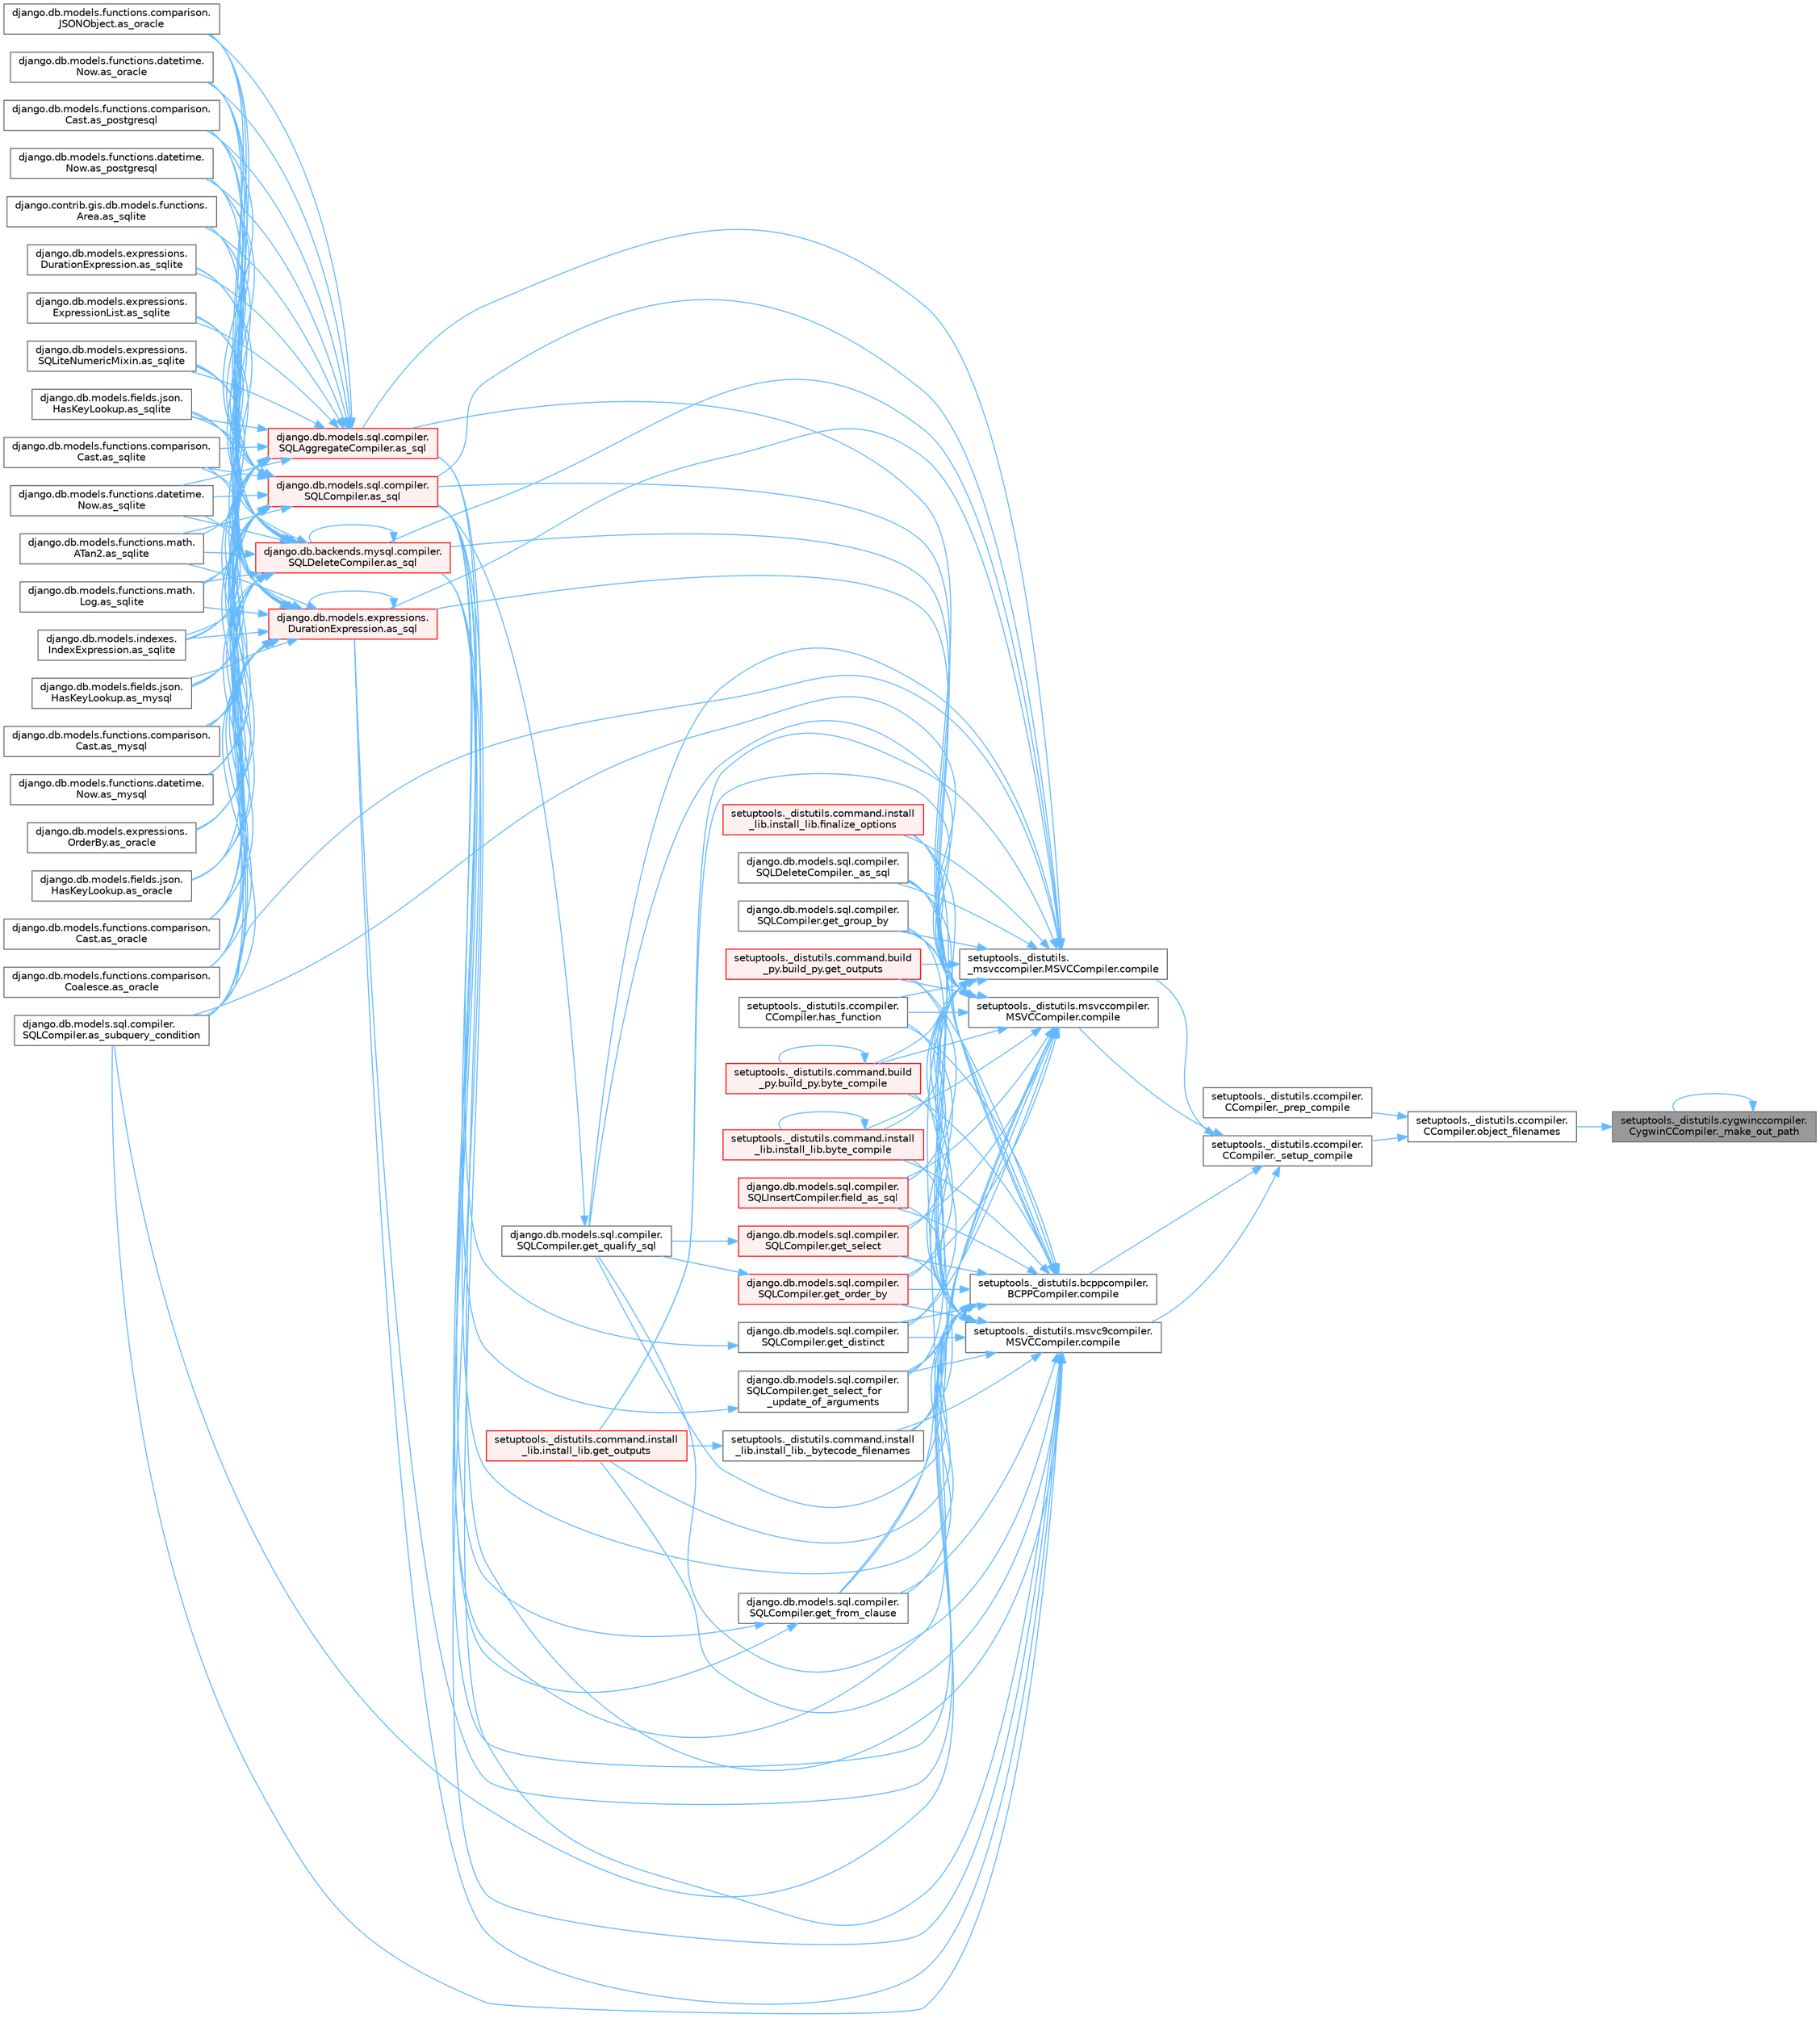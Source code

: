 digraph "setuptools._distutils.cygwinccompiler.CygwinCCompiler._make_out_path"
{
 // LATEX_PDF_SIZE
  bgcolor="transparent";
  edge [fontname=Helvetica,fontsize=10,labelfontname=Helvetica,labelfontsize=10];
  node [fontname=Helvetica,fontsize=10,shape=box,height=0.2,width=0.4];
  rankdir="RL";
  Node1 [id="Node000001",label="setuptools._distutils.cygwinccompiler.\lCygwinCCompiler._make_out_path",height=0.2,width=0.4,color="gray40", fillcolor="grey60", style="filled", fontcolor="black",tooltip=" "];
  Node1 -> Node1 [id="edge1_Node000001_Node000001",dir="back",color="steelblue1",style="solid",tooltip=" "];
  Node1 -> Node2 [id="edge2_Node000001_Node000002",dir="back",color="steelblue1",style="solid",tooltip=" "];
  Node2 [id="Node000002",label="setuptools._distutils.ccompiler.\lCCompiler.object_filenames",height=0.2,width=0.4,color="grey40", fillcolor="white", style="filled",URL="$classsetuptools_1_1__distutils_1_1ccompiler_1_1_c_compiler.html#ab827c9ddfe9c9f62a450b86dd8aaa1b1",tooltip=" "];
  Node2 -> Node3 [id="edge3_Node000002_Node000003",dir="back",color="steelblue1",style="solid",tooltip=" "];
  Node3 [id="Node000003",label="setuptools._distutils.ccompiler.\lCCompiler._prep_compile",height=0.2,width=0.4,color="grey40", fillcolor="white", style="filled",URL="$classsetuptools_1_1__distutils_1_1ccompiler_1_1_c_compiler.html#a2938308458cf6852ad6e15ea815df8cd",tooltip=" "];
  Node2 -> Node4 [id="edge4_Node000002_Node000004",dir="back",color="steelblue1",style="solid",tooltip=" "];
  Node4 [id="Node000004",label="setuptools._distutils.ccompiler.\lCCompiler._setup_compile",height=0.2,width=0.4,color="grey40", fillcolor="white", style="filled",URL="$classsetuptools_1_1__distutils_1_1ccompiler_1_1_c_compiler.html#ac4b66c43e3d07440afc7e38b4d1fdf2e",tooltip=" "];
  Node4 -> Node5 [id="edge5_Node000004_Node000005",dir="back",color="steelblue1",style="solid",tooltip=" "];
  Node5 [id="Node000005",label="setuptools._distutils.\l_msvccompiler.MSVCCompiler.compile",height=0.2,width=0.4,color="grey40", fillcolor="white", style="filled",URL="$classsetuptools_1_1__distutils_1_1__msvccompiler_1_1_m_s_v_c_compiler.html#a120b859ab4fa415afafa55d41da93d6d",tooltip=" "];
  Node5 -> Node6 [id="edge6_Node000005_Node000006",dir="back",color="steelblue1",style="solid",tooltip=" "];
  Node6 [id="Node000006",label="django.db.models.sql.compiler.\lSQLDeleteCompiler._as_sql",height=0.2,width=0.4,color="grey40", fillcolor="white", style="filled",URL="$classdjango_1_1db_1_1models_1_1sql_1_1compiler_1_1_s_q_l_delete_compiler.html#a692a3a95ea9ae64c0582b1908466cfe7",tooltip=" "];
  Node5 -> Node7 [id="edge7_Node000005_Node000007",dir="back",color="steelblue1",style="solid",tooltip=" "];
  Node7 [id="Node000007",label="setuptools._distutils.command.install\l_lib.install_lib._bytecode_filenames",height=0.2,width=0.4,color="grey40", fillcolor="white", style="filled",URL="$classsetuptools_1_1__distutils_1_1command_1_1install__lib_1_1install__lib.html#a7a553f1ab741bfa02d332fede5374a9d",tooltip=" "];
  Node7 -> Node8 [id="edge8_Node000007_Node000008",dir="back",color="steelblue1",style="solid",tooltip=" "];
  Node8 [id="Node000008",label="setuptools._distutils.command.install\l_lib.install_lib.get_outputs",height=0.2,width=0.4,color="red", fillcolor="#FFF0F0", style="filled",URL="$classsetuptools_1_1__distutils_1_1command_1_1install__lib_1_1install__lib.html#a6be86618e6b7aac41d44b4c305468e33",tooltip=" "];
  Node5 -> Node15 [id="edge9_Node000005_Node000015",dir="back",color="steelblue1",style="solid",tooltip=" "];
  Node15 [id="Node000015",label="django.db.backends.mysql.compiler.\lSQLDeleteCompiler.as_sql",height=0.2,width=0.4,color="red", fillcolor="#FFF0F0", style="filled",URL="$classdjango_1_1db_1_1backends_1_1mysql_1_1compiler_1_1_s_q_l_delete_compiler.html#a71d0cb490cf857ffa3af19927999a391",tooltip=" "];
  Node15 -> Node16 [id="edge10_Node000015_Node000016",dir="back",color="steelblue1",style="solid",tooltip=" "];
  Node16 [id="Node000016",label="django.db.models.fields.json.\lHasKeyLookup.as_mysql",height=0.2,width=0.4,color="grey40", fillcolor="white", style="filled",URL="$classdjango_1_1db_1_1models_1_1fields_1_1json_1_1_has_key_lookup.html#a10f67427287f2c0ea32513ca6f481e96",tooltip=" "];
  Node15 -> Node17 [id="edge11_Node000015_Node000017",dir="back",color="steelblue1",style="solid",tooltip=" "];
  Node17 [id="Node000017",label="django.db.models.functions.comparison.\lCast.as_mysql",height=0.2,width=0.4,color="grey40", fillcolor="white", style="filled",URL="$classdjango_1_1db_1_1models_1_1functions_1_1comparison_1_1_cast.html#a447737891e955909c6a381529a67a84e",tooltip=" "];
  Node15 -> Node18 [id="edge12_Node000015_Node000018",dir="back",color="steelblue1",style="solid",tooltip=" "];
  Node18 [id="Node000018",label="django.db.models.functions.datetime.\lNow.as_mysql",height=0.2,width=0.4,color="grey40", fillcolor="white", style="filled",URL="$classdjango_1_1db_1_1models_1_1functions_1_1datetime_1_1_now.html#a070a9334fb198086c0c4e96e9725d92b",tooltip=" "];
  Node15 -> Node19 [id="edge13_Node000015_Node000019",dir="back",color="steelblue1",style="solid",tooltip=" "];
  Node19 [id="Node000019",label="django.db.models.expressions.\lOrderBy.as_oracle",height=0.2,width=0.4,color="grey40", fillcolor="white", style="filled",URL="$classdjango_1_1db_1_1models_1_1expressions_1_1_order_by.html#af9b6ede9b0df85d6bcf54f983b3a8f6a",tooltip=" "];
  Node15 -> Node20 [id="edge14_Node000015_Node000020",dir="back",color="steelblue1",style="solid",tooltip=" "];
  Node20 [id="Node000020",label="django.db.models.fields.json.\lHasKeyLookup.as_oracle",height=0.2,width=0.4,color="grey40", fillcolor="white", style="filled",URL="$classdjango_1_1db_1_1models_1_1fields_1_1json_1_1_has_key_lookup.html#afbb88aa4fb23b3ec3acdc695c2f52398",tooltip=" "];
  Node15 -> Node21 [id="edge15_Node000015_Node000021",dir="back",color="steelblue1",style="solid",tooltip=" "];
  Node21 [id="Node000021",label="django.db.models.functions.comparison.\lCast.as_oracle",height=0.2,width=0.4,color="grey40", fillcolor="white", style="filled",URL="$classdjango_1_1db_1_1models_1_1functions_1_1comparison_1_1_cast.html#ad466cd7ca85dc257d9e2718f41a263ec",tooltip=" "];
  Node15 -> Node22 [id="edge16_Node000015_Node000022",dir="back",color="steelblue1",style="solid",tooltip=" "];
  Node22 [id="Node000022",label="django.db.models.functions.comparison.\lCoalesce.as_oracle",height=0.2,width=0.4,color="grey40", fillcolor="white", style="filled",URL="$classdjango_1_1db_1_1models_1_1functions_1_1comparison_1_1_coalesce.html#a1bbeea180ef3ef4d8ba5d51d33d6ef85",tooltip=" "];
  Node15 -> Node23 [id="edge17_Node000015_Node000023",dir="back",color="steelblue1",style="solid",tooltip=" "];
  Node23 [id="Node000023",label="django.db.models.functions.comparison.\lJSONObject.as_oracle",height=0.2,width=0.4,color="grey40", fillcolor="white", style="filled",URL="$classdjango_1_1db_1_1models_1_1functions_1_1comparison_1_1_j_s_o_n_object.html#a4b4fa1161d27b0a9bbbdd0370e9af364",tooltip=" "];
  Node15 -> Node24 [id="edge18_Node000015_Node000024",dir="back",color="steelblue1",style="solid",tooltip=" "];
  Node24 [id="Node000024",label="django.db.models.functions.datetime.\lNow.as_oracle",height=0.2,width=0.4,color="grey40", fillcolor="white", style="filled",URL="$classdjango_1_1db_1_1models_1_1functions_1_1datetime_1_1_now.html#ad5e1ae918a5c4d39f675f98280440538",tooltip=" "];
  Node15 -> Node25 [id="edge19_Node000015_Node000025",dir="back",color="steelblue1",style="solid",tooltip=" "];
  Node25 [id="Node000025",label="django.db.models.functions.comparison.\lCast.as_postgresql",height=0.2,width=0.4,color="grey40", fillcolor="white", style="filled",URL="$classdjango_1_1db_1_1models_1_1functions_1_1comparison_1_1_cast.html#ae51aa6aa6fe8ca7064d8bca2f8e05188",tooltip=" "];
  Node15 -> Node26 [id="edge20_Node000015_Node000026",dir="back",color="steelblue1",style="solid",tooltip=" "];
  Node26 [id="Node000026",label="django.db.models.functions.datetime.\lNow.as_postgresql",height=0.2,width=0.4,color="grey40", fillcolor="white", style="filled",URL="$classdjango_1_1db_1_1models_1_1functions_1_1datetime_1_1_now.html#af1402a88867fc6d69f3f56f655f37fca",tooltip=" "];
  Node15 -> Node15 [id="edge21_Node000015_Node000015",dir="back",color="steelblue1",style="solid",tooltip=" "];
  Node15 -> Node27 [id="edge22_Node000015_Node000027",dir="back",color="steelblue1",style="solid",tooltip=" "];
  Node27 [id="Node000027",label="django.contrib.gis.db.models.functions.\lArea.as_sqlite",height=0.2,width=0.4,color="grey40", fillcolor="white", style="filled",URL="$classdjango_1_1contrib_1_1gis_1_1db_1_1models_1_1functions_1_1_area.html#ab8bfa3d35d4368e04318069dd28bd2ca",tooltip=" "];
  Node15 -> Node28 [id="edge23_Node000015_Node000028",dir="back",color="steelblue1",style="solid",tooltip=" "];
  Node28 [id="Node000028",label="django.db.models.expressions.\lDurationExpression.as_sqlite",height=0.2,width=0.4,color="grey40", fillcolor="white", style="filled",URL="$classdjango_1_1db_1_1models_1_1expressions_1_1_duration_expression.html#a5f33f70ca03904ce9b2e9824652e9fff",tooltip=" "];
  Node15 -> Node29 [id="edge24_Node000015_Node000029",dir="back",color="steelblue1",style="solid",tooltip=" "];
  Node29 [id="Node000029",label="django.db.models.expressions.\lExpressionList.as_sqlite",height=0.2,width=0.4,color="grey40", fillcolor="white", style="filled",URL="$classdjango_1_1db_1_1models_1_1expressions_1_1_expression_list.html#ae577275a98dec786535830e8d24aa13e",tooltip=" "];
  Node15 -> Node30 [id="edge25_Node000015_Node000030",dir="back",color="steelblue1",style="solid",tooltip=" "];
  Node30 [id="Node000030",label="django.db.models.expressions.\lSQLiteNumericMixin.as_sqlite",height=0.2,width=0.4,color="grey40", fillcolor="white", style="filled",URL="$classdjango_1_1db_1_1models_1_1expressions_1_1_s_q_lite_numeric_mixin.html#a7c649b97074b00e095c4ee2b3bc62482",tooltip=" "];
  Node15 -> Node31 [id="edge26_Node000015_Node000031",dir="back",color="steelblue1",style="solid",tooltip=" "];
  Node31 [id="Node000031",label="django.db.models.fields.json.\lHasKeyLookup.as_sqlite",height=0.2,width=0.4,color="grey40", fillcolor="white", style="filled",URL="$classdjango_1_1db_1_1models_1_1fields_1_1json_1_1_has_key_lookup.html#aaa01efd0fa197e203c40f6f05b000141",tooltip=" "];
  Node15 -> Node32 [id="edge27_Node000015_Node000032",dir="back",color="steelblue1",style="solid",tooltip=" "];
  Node32 [id="Node000032",label="django.db.models.functions.comparison.\lCast.as_sqlite",height=0.2,width=0.4,color="grey40", fillcolor="white", style="filled",URL="$classdjango_1_1db_1_1models_1_1functions_1_1comparison_1_1_cast.html#a1943b51797a168ff6a3ad37005086d8c",tooltip=" "];
  Node15 -> Node33 [id="edge28_Node000015_Node000033",dir="back",color="steelblue1",style="solid",tooltip=" "];
  Node33 [id="Node000033",label="django.db.models.functions.datetime.\lNow.as_sqlite",height=0.2,width=0.4,color="grey40", fillcolor="white", style="filled",URL="$classdjango_1_1db_1_1models_1_1functions_1_1datetime_1_1_now.html#a5525700866738572645141dd6f2ef41c",tooltip=" "];
  Node15 -> Node34 [id="edge29_Node000015_Node000034",dir="back",color="steelblue1",style="solid",tooltip=" "];
  Node34 [id="Node000034",label="django.db.models.functions.math.\lATan2.as_sqlite",height=0.2,width=0.4,color="grey40", fillcolor="white", style="filled",URL="$classdjango_1_1db_1_1models_1_1functions_1_1math_1_1_a_tan2.html#ac343d11000341dfc431de19f416ea4b6",tooltip=" "];
  Node15 -> Node35 [id="edge30_Node000015_Node000035",dir="back",color="steelblue1",style="solid",tooltip=" "];
  Node35 [id="Node000035",label="django.db.models.functions.math.\lLog.as_sqlite",height=0.2,width=0.4,color="grey40", fillcolor="white", style="filled",URL="$classdjango_1_1db_1_1models_1_1functions_1_1math_1_1_log.html#afcc146563033738d87dd1dc17d005111",tooltip=" "];
  Node15 -> Node36 [id="edge31_Node000015_Node000036",dir="back",color="steelblue1",style="solid",tooltip=" "];
  Node36 [id="Node000036",label="django.db.models.indexes.\lIndexExpression.as_sqlite",height=0.2,width=0.4,color="grey40", fillcolor="white", style="filled",URL="$classdjango_1_1db_1_1models_1_1indexes_1_1_index_expression.html#af6e5b161cb97d0b8bce944455e8e0d53",tooltip=" "];
  Node15 -> Node38 [id="edge32_Node000015_Node000038",dir="back",color="steelblue1",style="solid",tooltip=" "];
  Node38 [id="Node000038",label="django.db.models.sql.compiler.\lSQLCompiler.as_subquery_condition",height=0.2,width=0.4,color="grey40", fillcolor="white", style="filled",URL="$classdjango_1_1db_1_1models_1_1sql_1_1compiler_1_1_s_q_l_compiler.html#a78bdce11e05140ed74db8f5463bedfce",tooltip=" "];
  Node5 -> Node44 [id="edge33_Node000005_Node000044",dir="back",color="steelblue1",style="solid",tooltip=" "];
  Node44 [id="Node000044",label="django.db.models.expressions.\lDurationExpression.as_sql",height=0.2,width=0.4,color="red", fillcolor="#FFF0F0", style="filled",URL="$classdjango_1_1db_1_1models_1_1expressions_1_1_duration_expression.html#a96fb041a2c24cc95a51f9a86634a4837",tooltip=" "];
  Node44 -> Node16 [id="edge34_Node000044_Node000016",dir="back",color="steelblue1",style="solid",tooltip=" "];
  Node44 -> Node17 [id="edge35_Node000044_Node000017",dir="back",color="steelblue1",style="solid",tooltip=" "];
  Node44 -> Node18 [id="edge36_Node000044_Node000018",dir="back",color="steelblue1",style="solid",tooltip=" "];
  Node44 -> Node19 [id="edge37_Node000044_Node000019",dir="back",color="steelblue1",style="solid",tooltip=" "];
  Node44 -> Node20 [id="edge38_Node000044_Node000020",dir="back",color="steelblue1",style="solid",tooltip=" "];
  Node44 -> Node21 [id="edge39_Node000044_Node000021",dir="back",color="steelblue1",style="solid",tooltip=" "];
  Node44 -> Node22 [id="edge40_Node000044_Node000022",dir="back",color="steelblue1",style="solid",tooltip=" "];
  Node44 -> Node23 [id="edge41_Node000044_Node000023",dir="back",color="steelblue1",style="solid",tooltip=" "];
  Node44 -> Node24 [id="edge42_Node000044_Node000024",dir="back",color="steelblue1",style="solid",tooltip=" "];
  Node44 -> Node25 [id="edge43_Node000044_Node000025",dir="back",color="steelblue1",style="solid",tooltip=" "];
  Node44 -> Node26 [id="edge44_Node000044_Node000026",dir="back",color="steelblue1",style="solid",tooltip=" "];
  Node44 -> Node44 [id="edge45_Node000044_Node000044",dir="back",color="steelblue1",style="solid",tooltip=" "];
  Node44 -> Node27 [id="edge46_Node000044_Node000027",dir="back",color="steelblue1",style="solid",tooltip=" "];
  Node44 -> Node28 [id="edge47_Node000044_Node000028",dir="back",color="steelblue1",style="solid",tooltip=" "];
  Node44 -> Node29 [id="edge48_Node000044_Node000029",dir="back",color="steelblue1",style="solid",tooltip=" "];
  Node44 -> Node30 [id="edge49_Node000044_Node000030",dir="back",color="steelblue1",style="solid",tooltip=" "];
  Node44 -> Node31 [id="edge50_Node000044_Node000031",dir="back",color="steelblue1",style="solid",tooltip=" "];
  Node44 -> Node32 [id="edge51_Node000044_Node000032",dir="back",color="steelblue1",style="solid",tooltip=" "];
  Node44 -> Node33 [id="edge52_Node000044_Node000033",dir="back",color="steelblue1",style="solid",tooltip=" "];
  Node44 -> Node34 [id="edge53_Node000044_Node000034",dir="back",color="steelblue1",style="solid",tooltip=" "];
  Node44 -> Node35 [id="edge54_Node000044_Node000035",dir="back",color="steelblue1",style="solid",tooltip=" "];
  Node44 -> Node36 [id="edge55_Node000044_Node000036",dir="back",color="steelblue1",style="solid",tooltip=" "];
  Node44 -> Node38 [id="edge56_Node000044_Node000038",dir="back",color="steelblue1",style="solid",tooltip=" "];
  Node5 -> Node45 [id="edge57_Node000005_Node000045",dir="back",color="steelblue1",style="solid",tooltip=" "];
  Node45 [id="Node000045",label="django.db.models.sql.compiler.\lSQLAggregateCompiler.as_sql",height=0.2,width=0.4,color="red", fillcolor="#FFF0F0", style="filled",URL="$classdjango_1_1db_1_1models_1_1sql_1_1compiler_1_1_s_q_l_aggregate_compiler.html#a02a1d58598346a16727d513adc5236d4",tooltip=" "];
  Node45 -> Node16 [id="edge58_Node000045_Node000016",dir="back",color="steelblue1",style="solid",tooltip=" "];
  Node45 -> Node17 [id="edge59_Node000045_Node000017",dir="back",color="steelblue1",style="solid",tooltip=" "];
  Node45 -> Node18 [id="edge60_Node000045_Node000018",dir="back",color="steelblue1",style="solid",tooltip=" "];
  Node45 -> Node19 [id="edge61_Node000045_Node000019",dir="back",color="steelblue1",style="solid",tooltip=" "];
  Node45 -> Node20 [id="edge62_Node000045_Node000020",dir="back",color="steelblue1",style="solid",tooltip=" "];
  Node45 -> Node21 [id="edge63_Node000045_Node000021",dir="back",color="steelblue1",style="solid",tooltip=" "];
  Node45 -> Node22 [id="edge64_Node000045_Node000022",dir="back",color="steelblue1",style="solid",tooltip=" "];
  Node45 -> Node23 [id="edge65_Node000045_Node000023",dir="back",color="steelblue1",style="solid",tooltip=" "];
  Node45 -> Node24 [id="edge66_Node000045_Node000024",dir="back",color="steelblue1",style="solid",tooltip=" "];
  Node45 -> Node25 [id="edge67_Node000045_Node000025",dir="back",color="steelblue1",style="solid",tooltip=" "];
  Node45 -> Node26 [id="edge68_Node000045_Node000026",dir="back",color="steelblue1",style="solid",tooltip=" "];
  Node45 -> Node27 [id="edge69_Node000045_Node000027",dir="back",color="steelblue1",style="solid",tooltip=" "];
  Node45 -> Node28 [id="edge70_Node000045_Node000028",dir="back",color="steelblue1",style="solid",tooltip=" "];
  Node45 -> Node29 [id="edge71_Node000045_Node000029",dir="back",color="steelblue1",style="solid",tooltip=" "];
  Node45 -> Node30 [id="edge72_Node000045_Node000030",dir="back",color="steelblue1",style="solid",tooltip=" "];
  Node45 -> Node31 [id="edge73_Node000045_Node000031",dir="back",color="steelblue1",style="solid",tooltip=" "];
  Node45 -> Node32 [id="edge74_Node000045_Node000032",dir="back",color="steelblue1",style="solid",tooltip=" "];
  Node45 -> Node33 [id="edge75_Node000045_Node000033",dir="back",color="steelblue1",style="solid",tooltip=" "];
  Node45 -> Node34 [id="edge76_Node000045_Node000034",dir="back",color="steelblue1",style="solid",tooltip=" "];
  Node45 -> Node35 [id="edge77_Node000045_Node000035",dir="back",color="steelblue1",style="solid",tooltip=" "];
  Node45 -> Node36 [id="edge78_Node000045_Node000036",dir="back",color="steelblue1",style="solid",tooltip=" "];
  Node45 -> Node38 [id="edge79_Node000045_Node000038",dir="back",color="steelblue1",style="solid",tooltip=" "];
  Node5 -> Node46 [id="edge80_Node000005_Node000046",dir="back",color="steelblue1",style="solid",tooltip=" "];
  Node46 [id="Node000046",label="django.db.models.sql.compiler.\lSQLCompiler.as_sql",height=0.2,width=0.4,color="red", fillcolor="#FFF0F0", style="filled",URL="$classdjango_1_1db_1_1models_1_1sql_1_1compiler_1_1_s_q_l_compiler.html#a3918d4acd4c4e25eaf039479facdc7db",tooltip=" "];
  Node46 -> Node16 [id="edge81_Node000046_Node000016",dir="back",color="steelblue1",style="solid",tooltip=" "];
  Node46 -> Node17 [id="edge82_Node000046_Node000017",dir="back",color="steelblue1",style="solid",tooltip=" "];
  Node46 -> Node18 [id="edge83_Node000046_Node000018",dir="back",color="steelblue1",style="solid",tooltip=" "];
  Node46 -> Node19 [id="edge84_Node000046_Node000019",dir="back",color="steelblue1",style="solid",tooltip=" "];
  Node46 -> Node20 [id="edge85_Node000046_Node000020",dir="back",color="steelblue1",style="solid",tooltip=" "];
  Node46 -> Node21 [id="edge86_Node000046_Node000021",dir="back",color="steelblue1",style="solid",tooltip=" "];
  Node46 -> Node22 [id="edge87_Node000046_Node000022",dir="back",color="steelblue1",style="solid",tooltip=" "];
  Node46 -> Node23 [id="edge88_Node000046_Node000023",dir="back",color="steelblue1",style="solid",tooltip=" "];
  Node46 -> Node24 [id="edge89_Node000046_Node000024",dir="back",color="steelblue1",style="solid",tooltip=" "];
  Node46 -> Node25 [id="edge90_Node000046_Node000025",dir="back",color="steelblue1",style="solid",tooltip=" "];
  Node46 -> Node26 [id="edge91_Node000046_Node000026",dir="back",color="steelblue1",style="solid",tooltip=" "];
  Node46 -> Node27 [id="edge92_Node000046_Node000027",dir="back",color="steelblue1",style="solid",tooltip=" "];
  Node46 -> Node28 [id="edge93_Node000046_Node000028",dir="back",color="steelblue1",style="solid",tooltip=" "];
  Node46 -> Node29 [id="edge94_Node000046_Node000029",dir="back",color="steelblue1",style="solid",tooltip=" "];
  Node46 -> Node30 [id="edge95_Node000046_Node000030",dir="back",color="steelblue1",style="solid",tooltip=" "];
  Node46 -> Node31 [id="edge96_Node000046_Node000031",dir="back",color="steelblue1",style="solid",tooltip=" "];
  Node46 -> Node32 [id="edge97_Node000046_Node000032",dir="back",color="steelblue1",style="solid",tooltip=" "];
  Node46 -> Node33 [id="edge98_Node000046_Node000033",dir="back",color="steelblue1",style="solid",tooltip=" "];
  Node46 -> Node34 [id="edge99_Node000046_Node000034",dir="back",color="steelblue1",style="solid",tooltip=" "];
  Node46 -> Node35 [id="edge100_Node000046_Node000035",dir="back",color="steelblue1",style="solid",tooltip=" "];
  Node46 -> Node36 [id="edge101_Node000046_Node000036",dir="back",color="steelblue1",style="solid",tooltip=" "];
  Node46 -> Node38 [id="edge102_Node000046_Node000038",dir="back",color="steelblue1",style="solid",tooltip=" "];
  Node5 -> Node38 [id="edge103_Node000005_Node000038",dir="back",color="steelblue1",style="solid",tooltip=" "];
  Node5 -> Node47 [id="edge104_Node000005_Node000047",dir="back",color="steelblue1",style="solid",tooltip=" "];
  Node47 [id="Node000047",label="setuptools._distutils.command.build\l_py.build_py.byte_compile",height=0.2,width=0.4,color="red", fillcolor="#FFF0F0", style="filled",URL="$classsetuptools_1_1__distutils_1_1command_1_1build__py_1_1build__py.html#a7904ebbfe94d88432ab3ac03abf93a6c",tooltip=" "];
  Node47 -> Node47 [id="edge105_Node000047_Node000047",dir="back",color="steelblue1",style="solid",tooltip=" "];
  Node5 -> Node50 [id="edge106_Node000005_Node000050",dir="back",color="steelblue1",style="solid",tooltip=" "];
  Node50 [id="Node000050",label="setuptools._distutils.command.install\l_lib.install_lib.byte_compile",height=0.2,width=0.4,color="red", fillcolor="#FFF0F0", style="filled",URL="$classsetuptools_1_1__distutils_1_1command_1_1install__lib_1_1install__lib.html#a96e016f8c5f1277a2174f82cb4976008",tooltip=" "];
  Node50 -> Node50 [id="edge107_Node000050_Node000050",dir="back",color="steelblue1",style="solid",tooltip=" "];
  Node5 -> Node51 [id="edge108_Node000005_Node000051",dir="back",color="steelblue1",style="solid",tooltip=" "];
  Node51 [id="Node000051",label="django.db.models.sql.compiler.\lSQLInsertCompiler.field_as_sql",height=0.2,width=0.4,color="red", fillcolor="#FFF0F0", style="filled",URL="$classdjango_1_1db_1_1models_1_1sql_1_1compiler_1_1_s_q_l_insert_compiler.html#a31466510e3f5eb2bb3b91f8772f5bf4b",tooltip=" "];
  Node5 -> Node54 [id="edge109_Node000005_Node000054",dir="back",color="steelblue1",style="solid",tooltip=" "];
  Node54 [id="Node000054",label="setuptools._distutils.command.install\l_lib.install_lib.finalize_options",height=0.2,width=0.4,color="red", fillcolor="#FFF0F0", style="filled",URL="$classsetuptools_1_1__distutils_1_1command_1_1install__lib_1_1install__lib.html#abb9291d426ff7961acb24deb0e029ce4",tooltip=" "];
  Node5 -> Node57 [id="edge110_Node000005_Node000057",dir="back",color="steelblue1",style="solid",tooltip=" "];
  Node57 [id="Node000057",label="django.db.models.sql.compiler.\lSQLCompiler.get_distinct",height=0.2,width=0.4,color="grey40", fillcolor="white", style="filled",URL="$classdjango_1_1db_1_1models_1_1sql_1_1compiler_1_1_s_q_l_compiler.html#a5afc8cd4e50abc7c5a9f8ca83beba4d4",tooltip=" "];
  Node57 -> Node46 [id="edge111_Node000057_Node000046",dir="back",color="steelblue1",style="solid",tooltip=" "];
  Node5 -> Node58 [id="edge112_Node000005_Node000058",dir="back",color="steelblue1",style="solid",tooltip=" "];
  Node58 [id="Node000058",label="django.db.models.sql.compiler.\lSQLCompiler.get_from_clause",height=0.2,width=0.4,color="grey40", fillcolor="white", style="filled",URL="$classdjango_1_1db_1_1models_1_1sql_1_1compiler_1_1_s_q_l_compiler.html#a83d303ccaad416a1714f4ce46f691473",tooltip=" "];
  Node58 -> Node15 [id="edge113_Node000058_Node000015",dir="back",color="steelblue1",style="solid",tooltip=" "];
  Node58 -> Node46 [id="edge114_Node000058_Node000046",dir="back",color="steelblue1",style="solid",tooltip=" "];
  Node5 -> Node59 [id="edge115_Node000005_Node000059",dir="back",color="steelblue1",style="solid",tooltip=" "];
  Node59 [id="Node000059",label="django.db.models.sql.compiler.\lSQLCompiler.get_group_by",height=0.2,width=0.4,color="grey40", fillcolor="white", style="filled",URL="$classdjango_1_1db_1_1models_1_1sql_1_1compiler_1_1_s_q_l_compiler.html#a952d33943d1a7920e1884ce273e96e53",tooltip=" "];
  Node5 -> Node60 [id="edge116_Node000005_Node000060",dir="back",color="steelblue1",style="solid",tooltip=" "];
  Node60 [id="Node000060",label="django.db.models.sql.compiler.\lSQLCompiler.get_order_by",height=0.2,width=0.4,color="red", fillcolor="#FFF0F0", style="filled",URL="$classdjango_1_1db_1_1models_1_1sql_1_1compiler_1_1_s_q_l_compiler.html#a85a625d03b1e87e5dc6f2ea7e93fef1a",tooltip=" "];
  Node60 -> Node62 [id="edge117_Node000060_Node000062",dir="back",color="steelblue1",style="solid",tooltip=" "];
  Node62 [id="Node000062",label="django.db.models.sql.compiler.\lSQLCompiler.get_qualify_sql",height=0.2,width=0.4,color="grey40", fillcolor="white", style="filled",URL="$classdjango_1_1db_1_1models_1_1sql_1_1compiler_1_1_s_q_l_compiler.html#afdb00329e7a13cfc55825ceb0302bb93",tooltip=" "];
  Node62 -> Node46 [id="edge118_Node000062_Node000046",dir="back",color="steelblue1",style="solid",tooltip=" "];
  Node5 -> Node65 [id="edge119_Node000005_Node000065",dir="back",color="steelblue1",style="solid",tooltip=" "];
  Node65 [id="Node000065",label="setuptools._distutils.command.build\l_py.build_py.get_outputs",height=0.2,width=0.4,color="red", fillcolor="#FFF0F0", style="filled",URL="$classsetuptools_1_1__distutils_1_1command_1_1build__py_1_1build__py.html#a46cabd50dc25977134825f0bff6b2bc3",tooltip=" "];
  Node5 -> Node8 [id="edge120_Node000005_Node000008",dir="back",color="steelblue1",style="solid",tooltip=" "];
  Node5 -> Node62 [id="edge121_Node000005_Node000062",dir="back",color="steelblue1",style="solid",tooltip=" "];
  Node5 -> Node66 [id="edge122_Node000005_Node000066",dir="back",color="steelblue1",style="solid",tooltip=" "];
  Node66 [id="Node000066",label="django.db.models.sql.compiler.\lSQLCompiler.get_select",height=0.2,width=0.4,color="red", fillcolor="#FFF0F0", style="filled",URL="$classdjango_1_1db_1_1models_1_1sql_1_1compiler_1_1_s_q_l_compiler.html#ae45920438395e09bd0e2211c58a50e04",tooltip=" "];
  Node66 -> Node62 [id="edge123_Node000066_Node000062",dir="back",color="steelblue1",style="solid",tooltip=" "];
  Node5 -> Node68 [id="edge124_Node000005_Node000068",dir="back",color="steelblue1",style="solid",tooltip=" "];
  Node68 [id="Node000068",label="django.db.models.sql.compiler.\lSQLCompiler.get_select_for\l_update_of_arguments",height=0.2,width=0.4,color="grey40", fillcolor="white", style="filled",URL="$classdjango_1_1db_1_1models_1_1sql_1_1compiler_1_1_s_q_l_compiler.html#acc146258b1413bd96cd04cad1855dd94",tooltip=" "];
  Node68 -> Node46 [id="edge125_Node000068_Node000046",dir="back",color="steelblue1",style="solid",tooltip=" "];
  Node5 -> Node69 [id="edge126_Node000005_Node000069",dir="back",color="steelblue1",style="solid",tooltip=" "];
  Node69 [id="Node000069",label="setuptools._distutils.ccompiler.\lCCompiler.has_function",height=0.2,width=0.4,color="grey40", fillcolor="white", style="filled",URL="$classsetuptools_1_1__distutils_1_1ccompiler_1_1_c_compiler.html#a095ee5df0f2e6a387621f10c17949738",tooltip=" "];
  Node4 -> Node70 [id="edge127_Node000004_Node000070",dir="back",color="steelblue1",style="solid",tooltip=" "];
  Node70 [id="Node000070",label="setuptools._distutils.bcppcompiler.\lBCPPCompiler.compile",height=0.2,width=0.4,color="grey40", fillcolor="white", style="filled",URL="$classsetuptools_1_1__distutils_1_1bcppcompiler_1_1_b_c_p_p_compiler.html#add8958f9b0f0d3a834bd12e6c33ed4a4",tooltip=" "];
  Node70 -> Node6 [id="edge128_Node000070_Node000006",dir="back",color="steelblue1",style="solid",tooltip=" "];
  Node70 -> Node7 [id="edge129_Node000070_Node000007",dir="back",color="steelblue1",style="solid",tooltip=" "];
  Node70 -> Node15 [id="edge130_Node000070_Node000015",dir="back",color="steelblue1",style="solid",tooltip=" "];
  Node70 -> Node44 [id="edge131_Node000070_Node000044",dir="back",color="steelblue1",style="solid",tooltip=" "];
  Node70 -> Node45 [id="edge132_Node000070_Node000045",dir="back",color="steelblue1",style="solid",tooltip=" "];
  Node70 -> Node46 [id="edge133_Node000070_Node000046",dir="back",color="steelblue1",style="solid",tooltip=" "];
  Node70 -> Node38 [id="edge134_Node000070_Node000038",dir="back",color="steelblue1",style="solid",tooltip=" "];
  Node70 -> Node47 [id="edge135_Node000070_Node000047",dir="back",color="steelblue1",style="solid",tooltip=" "];
  Node70 -> Node50 [id="edge136_Node000070_Node000050",dir="back",color="steelblue1",style="solid",tooltip=" "];
  Node70 -> Node51 [id="edge137_Node000070_Node000051",dir="back",color="steelblue1",style="solid",tooltip=" "];
  Node70 -> Node54 [id="edge138_Node000070_Node000054",dir="back",color="steelblue1",style="solid",tooltip=" "];
  Node70 -> Node57 [id="edge139_Node000070_Node000057",dir="back",color="steelblue1",style="solid",tooltip=" "];
  Node70 -> Node58 [id="edge140_Node000070_Node000058",dir="back",color="steelblue1",style="solid",tooltip=" "];
  Node70 -> Node59 [id="edge141_Node000070_Node000059",dir="back",color="steelblue1",style="solid",tooltip=" "];
  Node70 -> Node60 [id="edge142_Node000070_Node000060",dir="back",color="steelblue1",style="solid",tooltip=" "];
  Node70 -> Node65 [id="edge143_Node000070_Node000065",dir="back",color="steelblue1",style="solid",tooltip=" "];
  Node70 -> Node8 [id="edge144_Node000070_Node000008",dir="back",color="steelblue1",style="solid",tooltip=" "];
  Node70 -> Node62 [id="edge145_Node000070_Node000062",dir="back",color="steelblue1",style="solid",tooltip=" "];
  Node70 -> Node66 [id="edge146_Node000070_Node000066",dir="back",color="steelblue1",style="solid",tooltip=" "];
  Node70 -> Node68 [id="edge147_Node000070_Node000068",dir="back",color="steelblue1",style="solid",tooltip=" "];
  Node70 -> Node69 [id="edge148_Node000070_Node000069",dir="back",color="steelblue1",style="solid",tooltip=" "];
  Node4 -> Node71 [id="edge149_Node000004_Node000071",dir="back",color="steelblue1",style="solid",tooltip=" "];
  Node71 [id="Node000071",label="setuptools._distutils.msvc9compiler.\lMSVCCompiler.compile",height=0.2,width=0.4,color="grey40", fillcolor="white", style="filled",URL="$classsetuptools_1_1__distutils_1_1msvc9compiler_1_1_m_s_v_c_compiler.html#acef92f6a3e5ca1da81edac6c4eb13394",tooltip=" "];
  Node71 -> Node6 [id="edge150_Node000071_Node000006",dir="back",color="steelblue1",style="solid",tooltip=" "];
  Node71 -> Node7 [id="edge151_Node000071_Node000007",dir="back",color="steelblue1",style="solid",tooltip=" "];
  Node71 -> Node15 [id="edge152_Node000071_Node000015",dir="back",color="steelblue1",style="solid",tooltip=" "];
  Node71 -> Node44 [id="edge153_Node000071_Node000044",dir="back",color="steelblue1",style="solid",tooltip=" "];
  Node71 -> Node45 [id="edge154_Node000071_Node000045",dir="back",color="steelblue1",style="solid",tooltip=" "];
  Node71 -> Node46 [id="edge155_Node000071_Node000046",dir="back",color="steelblue1",style="solid",tooltip=" "];
  Node71 -> Node38 [id="edge156_Node000071_Node000038",dir="back",color="steelblue1",style="solid",tooltip=" "];
  Node71 -> Node47 [id="edge157_Node000071_Node000047",dir="back",color="steelblue1",style="solid",tooltip=" "];
  Node71 -> Node50 [id="edge158_Node000071_Node000050",dir="back",color="steelblue1",style="solid",tooltip=" "];
  Node71 -> Node51 [id="edge159_Node000071_Node000051",dir="back",color="steelblue1",style="solid",tooltip=" "];
  Node71 -> Node54 [id="edge160_Node000071_Node000054",dir="back",color="steelblue1",style="solid",tooltip=" "];
  Node71 -> Node57 [id="edge161_Node000071_Node000057",dir="back",color="steelblue1",style="solid",tooltip=" "];
  Node71 -> Node58 [id="edge162_Node000071_Node000058",dir="back",color="steelblue1",style="solid",tooltip=" "];
  Node71 -> Node59 [id="edge163_Node000071_Node000059",dir="back",color="steelblue1",style="solid",tooltip=" "];
  Node71 -> Node60 [id="edge164_Node000071_Node000060",dir="back",color="steelblue1",style="solid",tooltip=" "];
  Node71 -> Node65 [id="edge165_Node000071_Node000065",dir="back",color="steelblue1",style="solid",tooltip=" "];
  Node71 -> Node8 [id="edge166_Node000071_Node000008",dir="back",color="steelblue1",style="solid",tooltip=" "];
  Node71 -> Node62 [id="edge167_Node000071_Node000062",dir="back",color="steelblue1",style="solid",tooltip=" "];
  Node71 -> Node66 [id="edge168_Node000071_Node000066",dir="back",color="steelblue1",style="solid",tooltip=" "];
  Node71 -> Node68 [id="edge169_Node000071_Node000068",dir="back",color="steelblue1",style="solid",tooltip=" "];
  Node71 -> Node69 [id="edge170_Node000071_Node000069",dir="back",color="steelblue1",style="solid",tooltip=" "];
  Node4 -> Node72 [id="edge171_Node000004_Node000072",dir="back",color="steelblue1",style="solid",tooltip=" "];
  Node72 [id="Node000072",label="setuptools._distutils.msvccompiler.\lMSVCCompiler.compile",height=0.2,width=0.4,color="grey40", fillcolor="white", style="filled",URL="$classsetuptools_1_1__distutils_1_1msvccompiler_1_1_m_s_v_c_compiler.html#a0b94993c995adcbeba0bd04caff0905a",tooltip=" "];
  Node72 -> Node6 [id="edge172_Node000072_Node000006",dir="back",color="steelblue1",style="solid",tooltip=" "];
  Node72 -> Node7 [id="edge173_Node000072_Node000007",dir="back",color="steelblue1",style="solid",tooltip=" "];
  Node72 -> Node15 [id="edge174_Node000072_Node000015",dir="back",color="steelblue1",style="solid",tooltip=" "];
  Node72 -> Node44 [id="edge175_Node000072_Node000044",dir="back",color="steelblue1",style="solid",tooltip=" "];
  Node72 -> Node45 [id="edge176_Node000072_Node000045",dir="back",color="steelblue1",style="solid",tooltip=" "];
  Node72 -> Node46 [id="edge177_Node000072_Node000046",dir="back",color="steelblue1",style="solid",tooltip=" "];
  Node72 -> Node38 [id="edge178_Node000072_Node000038",dir="back",color="steelblue1",style="solid",tooltip=" "];
  Node72 -> Node47 [id="edge179_Node000072_Node000047",dir="back",color="steelblue1",style="solid",tooltip=" "];
  Node72 -> Node50 [id="edge180_Node000072_Node000050",dir="back",color="steelblue1",style="solid",tooltip=" "];
  Node72 -> Node51 [id="edge181_Node000072_Node000051",dir="back",color="steelblue1",style="solid",tooltip=" "];
  Node72 -> Node54 [id="edge182_Node000072_Node000054",dir="back",color="steelblue1",style="solid",tooltip=" "];
  Node72 -> Node57 [id="edge183_Node000072_Node000057",dir="back",color="steelblue1",style="solid",tooltip=" "];
  Node72 -> Node58 [id="edge184_Node000072_Node000058",dir="back",color="steelblue1",style="solid",tooltip=" "];
  Node72 -> Node59 [id="edge185_Node000072_Node000059",dir="back",color="steelblue1",style="solid",tooltip=" "];
  Node72 -> Node60 [id="edge186_Node000072_Node000060",dir="back",color="steelblue1",style="solid",tooltip=" "];
  Node72 -> Node65 [id="edge187_Node000072_Node000065",dir="back",color="steelblue1",style="solid",tooltip=" "];
  Node72 -> Node8 [id="edge188_Node000072_Node000008",dir="back",color="steelblue1",style="solid",tooltip=" "];
  Node72 -> Node62 [id="edge189_Node000072_Node000062",dir="back",color="steelblue1",style="solid",tooltip=" "];
  Node72 -> Node66 [id="edge190_Node000072_Node000066",dir="back",color="steelblue1",style="solid",tooltip=" "];
  Node72 -> Node68 [id="edge191_Node000072_Node000068",dir="back",color="steelblue1",style="solid",tooltip=" "];
  Node72 -> Node69 [id="edge192_Node000072_Node000069",dir="back",color="steelblue1",style="solid",tooltip=" "];
}
